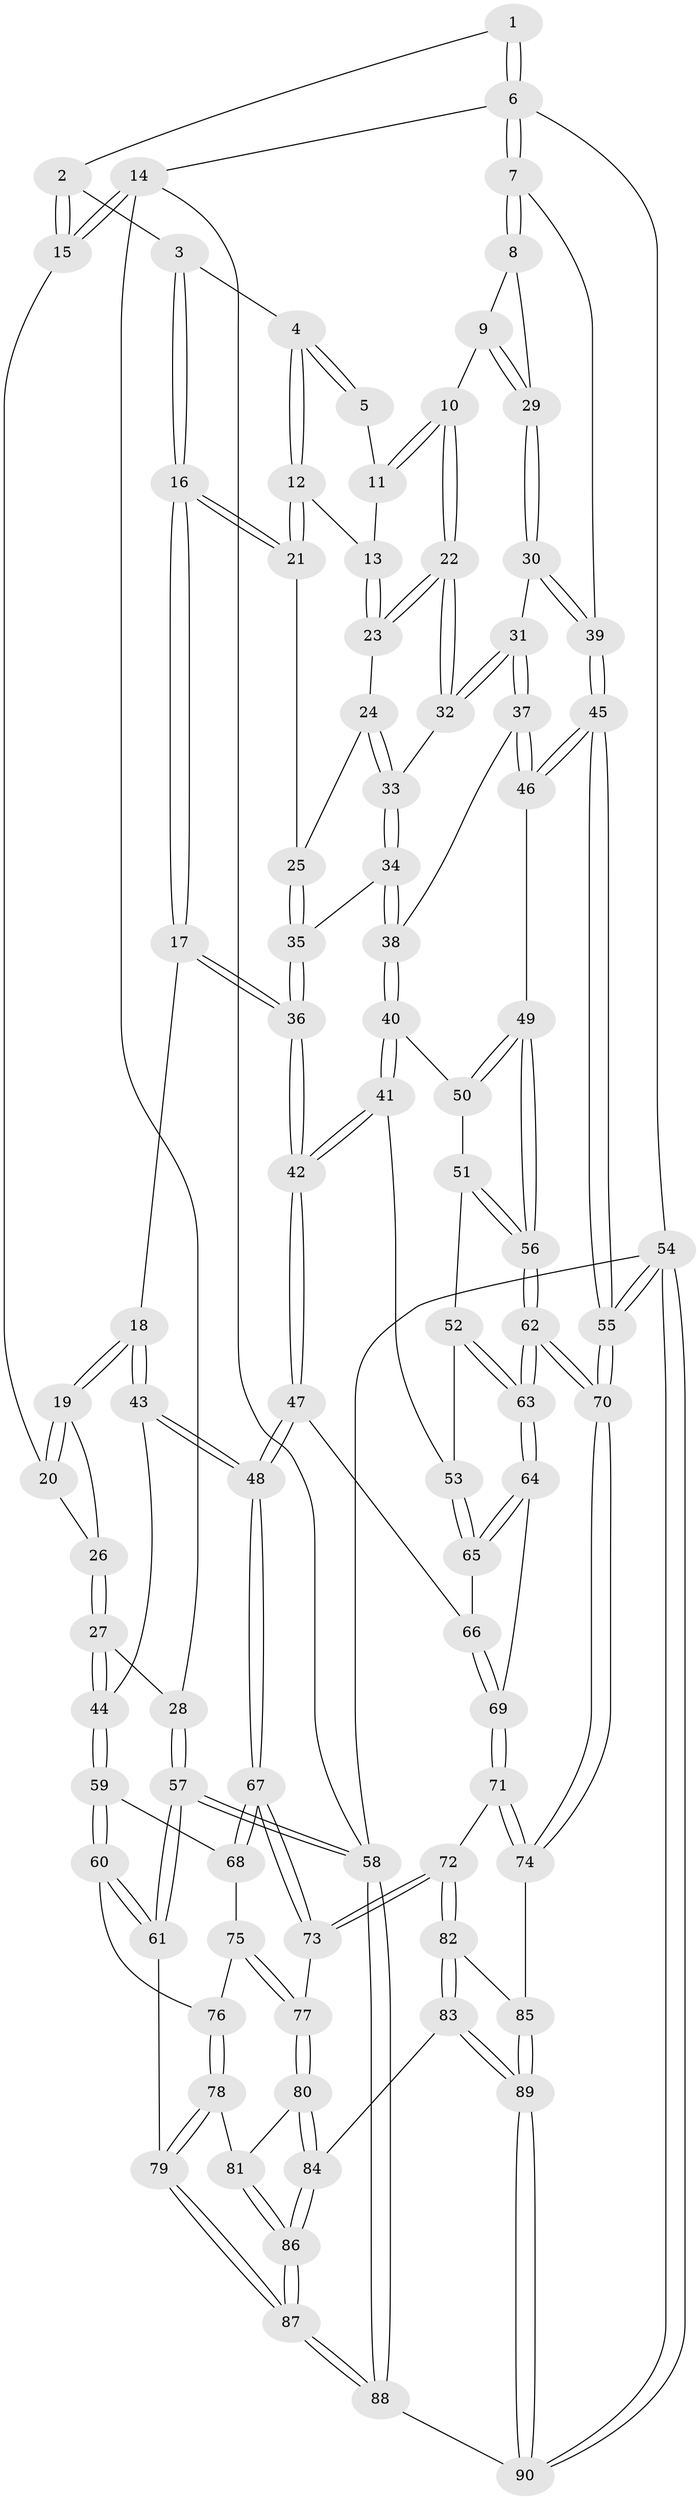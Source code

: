 // Generated by graph-tools (version 1.1) at 2025/17/03/09/25 04:17:16]
// undirected, 90 vertices, 222 edges
graph export_dot {
graph [start="1"]
  node [color=gray90,style=filled];
  1 [pos="+0.7412951145282256+0"];
  2 [pos="+0.26640113154141104+0"];
  3 [pos="+0.36567230550534363+0"];
  4 [pos="+0.547826205429822+0.10484571288617686"];
  5 [pos="+0.7392281763685039+0"];
  6 [pos="+1+0"];
  7 [pos="+1+0"];
  8 [pos="+0.9579162311304024+0.07190959929867553"];
  9 [pos="+0.7844348245158393+0.1394430931768773"];
  10 [pos="+0.7686157265231982+0.13037356483486987"];
  11 [pos="+0.7350344048379079+0.040125649818707615"];
  12 [pos="+0.5582568413486986+0.12083051006094014"];
  13 [pos="+0.5720061420640621+0.12449038348650453"];
  14 [pos="+0+0"];
  15 [pos="+0.18998944837757165+0"];
  16 [pos="+0.41789458934319246+0.25157780714307626"];
  17 [pos="+0.3499904682586801+0.32436972856973234"];
  18 [pos="+0.33153367305730214+0.3282887662164376"];
  19 [pos="+0.3146211082557125+0.3170685572823042"];
  20 [pos="+0.1988767378266892+0"];
  21 [pos="+0.47348168588365835+0.24286708763557954"];
  22 [pos="+0.7056893989174639+0.18737251152085985"];
  23 [pos="+0.616848218697747+0.17799146922216186"];
  24 [pos="+0.604005130183759+0.21963442863275576"];
  25 [pos="+0.5245339523208163+0.2659879035196298"];
  26 [pos="+0.12733122069617064+0.28385702791193035"];
  27 [pos="+0.03940939240472634+0.32362346839350387"];
  28 [pos="+0+0.24494326545203599"];
  29 [pos="+0.8621058782208227+0.25318469431711477"];
  30 [pos="+0.8791515806083259+0.29076985316415793"];
  31 [pos="+0.8436366653096947+0.34776193518441006"];
  32 [pos="+0.6952175005649144+0.24616793525408825"];
  33 [pos="+0.6545794404763841+0.28819128024279866"];
  34 [pos="+0.6377280714215398+0.33564282168326187"];
  35 [pos="+0.583407433298584+0.33224411533567116"];
  36 [pos="+0.49056354193797524+0.44489531189517"];
  37 [pos="+0.838034733259208+0.3645496622551781"];
  38 [pos="+0.7148552373197594+0.42452642454810857"];
  39 [pos="+1+0.20902419023857816"];
  40 [pos="+0.7139574230688672+0.42669833992161765"];
  41 [pos="+0.5218783356778482+0.5174168498623148"];
  42 [pos="+0.5158145344498679+0.5180252993714143"];
  43 [pos="+0.26236969569513086+0.4807550690802597"];
  44 [pos="+0.13620186027290487+0.5126130571513049"];
  45 [pos="+1+0.49829981349212976"];
  46 [pos="+0.9243560659223815+0.48436760457336303"];
  47 [pos="+0.48930158386669975+0.5621227433346547"];
  48 [pos="+0.3955099562832867+0.6396115860894823"];
  49 [pos="+0.8646871306104256+0.5876202977929418"];
  50 [pos="+0.718386462964062+0.4487924396659051"];
  51 [pos="+0.7144000651407674+0.5099206630977807"];
  52 [pos="+0.6649732382325371+0.5760778019329539"];
  53 [pos="+0.641382590651201+0.5779411833913469"];
  54 [pos="+1+1"];
  55 [pos="+1+1"];
  56 [pos="+0.8324571309085483+0.7211116784826261"];
  57 [pos="+0+0.6666071378156576"];
  58 [pos="+0+1"];
  59 [pos="+0.08711725192540043+0.5990731859724742"];
  60 [pos="+0+0.632657869615256"];
  61 [pos="+0+0.6665756819349428"];
  62 [pos="+0.83043202110895+0.7777175068689774"];
  63 [pos="+0.8057573041662446+0.7564062717444624"];
  64 [pos="+0.6668993014813648+0.6723109392803709"];
  65 [pos="+0.6304578034934664+0.63133362916214"];
  66 [pos="+0.5758341745214854+0.6380476370166802"];
  67 [pos="+0.3882778981412441+0.6718079531357781"];
  68 [pos="+0.1004501991383672+0.6114481878929579"];
  69 [pos="+0.586523394358658+0.6712922958737261"];
  70 [pos="+0.8362850222117019+0.7982405709552101"];
  71 [pos="+0.5803281881244938+0.7062434559181974"];
  72 [pos="+0.4482739637914415+0.7599875804761116"];
  73 [pos="+0.3879156578187597+0.7005045333737681"];
  74 [pos="+0.7553899525848701+0.8066551447332726"];
  75 [pos="+0.18239786666258606+0.7392093174535966"];
  76 [pos="+0.1301570889016543+0.8065478660371362"];
  77 [pos="+0.30170848407385986+0.7639557190799123"];
  78 [pos="+0.10823056376711707+0.8566651514930119"];
  79 [pos="+0.10205680142051439+0.8618270149486329"];
  80 [pos="+0.27595861696941576+0.8543095102489972"];
  81 [pos="+0.2657718030548381+0.8605416782009889"];
  82 [pos="+0.4921701814263727+0.8391180219494222"];
  83 [pos="+0.46325864106057796+0.9837767025416401"];
  84 [pos="+0.3424577329888215+0.934177504681904"];
  85 [pos="+0.7212588669059661+0.8168649012171049"];
  86 [pos="+0.14217270502184584+1"];
  87 [pos="+0.0209035641982016+1"];
  88 [pos="+0+1"];
  89 [pos="+0.49231956807947463+1"];
  90 [pos="+0.5081532984914202+1"];
  1 -- 2;
  1 -- 6;
  1 -- 6;
  2 -- 3;
  2 -- 15;
  2 -- 15;
  3 -- 4;
  3 -- 16;
  3 -- 16;
  4 -- 5;
  4 -- 5;
  4 -- 12;
  4 -- 12;
  5 -- 11;
  6 -- 7;
  6 -- 7;
  6 -- 14;
  6 -- 54;
  7 -- 8;
  7 -- 8;
  7 -- 39;
  8 -- 9;
  8 -- 29;
  9 -- 10;
  9 -- 29;
  9 -- 29;
  10 -- 11;
  10 -- 11;
  10 -- 22;
  10 -- 22;
  11 -- 13;
  12 -- 13;
  12 -- 21;
  12 -- 21;
  13 -- 23;
  13 -- 23;
  14 -- 15;
  14 -- 15;
  14 -- 28;
  14 -- 58;
  15 -- 20;
  16 -- 17;
  16 -- 17;
  16 -- 21;
  16 -- 21;
  17 -- 18;
  17 -- 36;
  17 -- 36;
  18 -- 19;
  18 -- 19;
  18 -- 43;
  18 -- 43;
  19 -- 20;
  19 -- 20;
  19 -- 26;
  20 -- 26;
  21 -- 25;
  22 -- 23;
  22 -- 23;
  22 -- 32;
  22 -- 32;
  23 -- 24;
  24 -- 25;
  24 -- 33;
  24 -- 33;
  25 -- 35;
  25 -- 35;
  26 -- 27;
  26 -- 27;
  27 -- 28;
  27 -- 44;
  27 -- 44;
  28 -- 57;
  28 -- 57;
  29 -- 30;
  29 -- 30;
  30 -- 31;
  30 -- 39;
  30 -- 39;
  31 -- 32;
  31 -- 32;
  31 -- 37;
  31 -- 37;
  32 -- 33;
  33 -- 34;
  33 -- 34;
  34 -- 35;
  34 -- 38;
  34 -- 38;
  35 -- 36;
  35 -- 36;
  36 -- 42;
  36 -- 42;
  37 -- 38;
  37 -- 46;
  37 -- 46;
  38 -- 40;
  38 -- 40;
  39 -- 45;
  39 -- 45;
  40 -- 41;
  40 -- 41;
  40 -- 50;
  41 -- 42;
  41 -- 42;
  41 -- 53;
  42 -- 47;
  42 -- 47;
  43 -- 44;
  43 -- 48;
  43 -- 48;
  44 -- 59;
  44 -- 59;
  45 -- 46;
  45 -- 46;
  45 -- 55;
  45 -- 55;
  46 -- 49;
  47 -- 48;
  47 -- 48;
  47 -- 66;
  48 -- 67;
  48 -- 67;
  49 -- 50;
  49 -- 50;
  49 -- 56;
  49 -- 56;
  50 -- 51;
  51 -- 52;
  51 -- 56;
  51 -- 56;
  52 -- 53;
  52 -- 63;
  52 -- 63;
  53 -- 65;
  53 -- 65;
  54 -- 55;
  54 -- 55;
  54 -- 90;
  54 -- 90;
  54 -- 58;
  55 -- 70;
  55 -- 70;
  56 -- 62;
  56 -- 62;
  57 -- 58;
  57 -- 58;
  57 -- 61;
  57 -- 61;
  58 -- 88;
  58 -- 88;
  59 -- 60;
  59 -- 60;
  59 -- 68;
  60 -- 61;
  60 -- 61;
  60 -- 76;
  61 -- 79;
  62 -- 63;
  62 -- 63;
  62 -- 70;
  62 -- 70;
  63 -- 64;
  63 -- 64;
  64 -- 65;
  64 -- 65;
  64 -- 69;
  65 -- 66;
  66 -- 69;
  66 -- 69;
  67 -- 68;
  67 -- 68;
  67 -- 73;
  67 -- 73;
  68 -- 75;
  69 -- 71;
  69 -- 71;
  70 -- 74;
  70 -- 74;
  71 -- 72;
  71 -- 74;
  71 -- 74;
  72 -- 73;
  72 -- 73;
  72 -- 82;
  72 -- 82;
  73 -- 77;
  74 -- 85;
  75 -- 76;
  75 -- 77;
  75 -- 77;
  76 -- 78;
  76 -- 78;
  77 -- 80;
  77 -- 80;
  78 -- 79;
  78 -- 79;
  78 -- 81;
  79 -- 87;
  79 -- 87;
  80 -- 81;
  80 -- 84;
  80 -- 84;
  81 -- 86;
  81 -- 86;
  82 -- 83;
  82 -- 83;
  82 -- 85;
  83 -- 84;
  83 -- 89;
  83 -- 89;
  84 -- 86;
  84 -- 86;
  85 -- 89;
  85 -- 89;
  86 -- 87;
  86 -- 87;
  87 -- 88;
  87 -- 88;
  88 -- 90;
  89 -- 90;
  89 -- 90;
}
